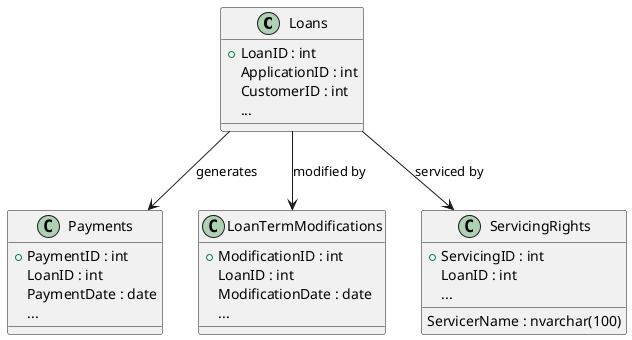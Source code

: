 
@startuml Loan_Payment
class Loans {
  +LoanID : int
  ApplicationID : int
  CustomerID : int
  ...
}

class Payments {
  +PaymentID : int
  LoanID : int
  PaymentDate : date
  ...
}

class LoanTermModifications {
  +ModificationID : int
  LoanID : int
  ModificationDate : date
  ...
}

class ServicingRights {
  +ServicingID : int
  LoanID : int
  ServicerName : nvarchar(100)
  ...
}

Loans --> Payments : generates
Loans --> LoanTermModifications : modified by
Loans --> ServicingRights : serviced by

@enduml

